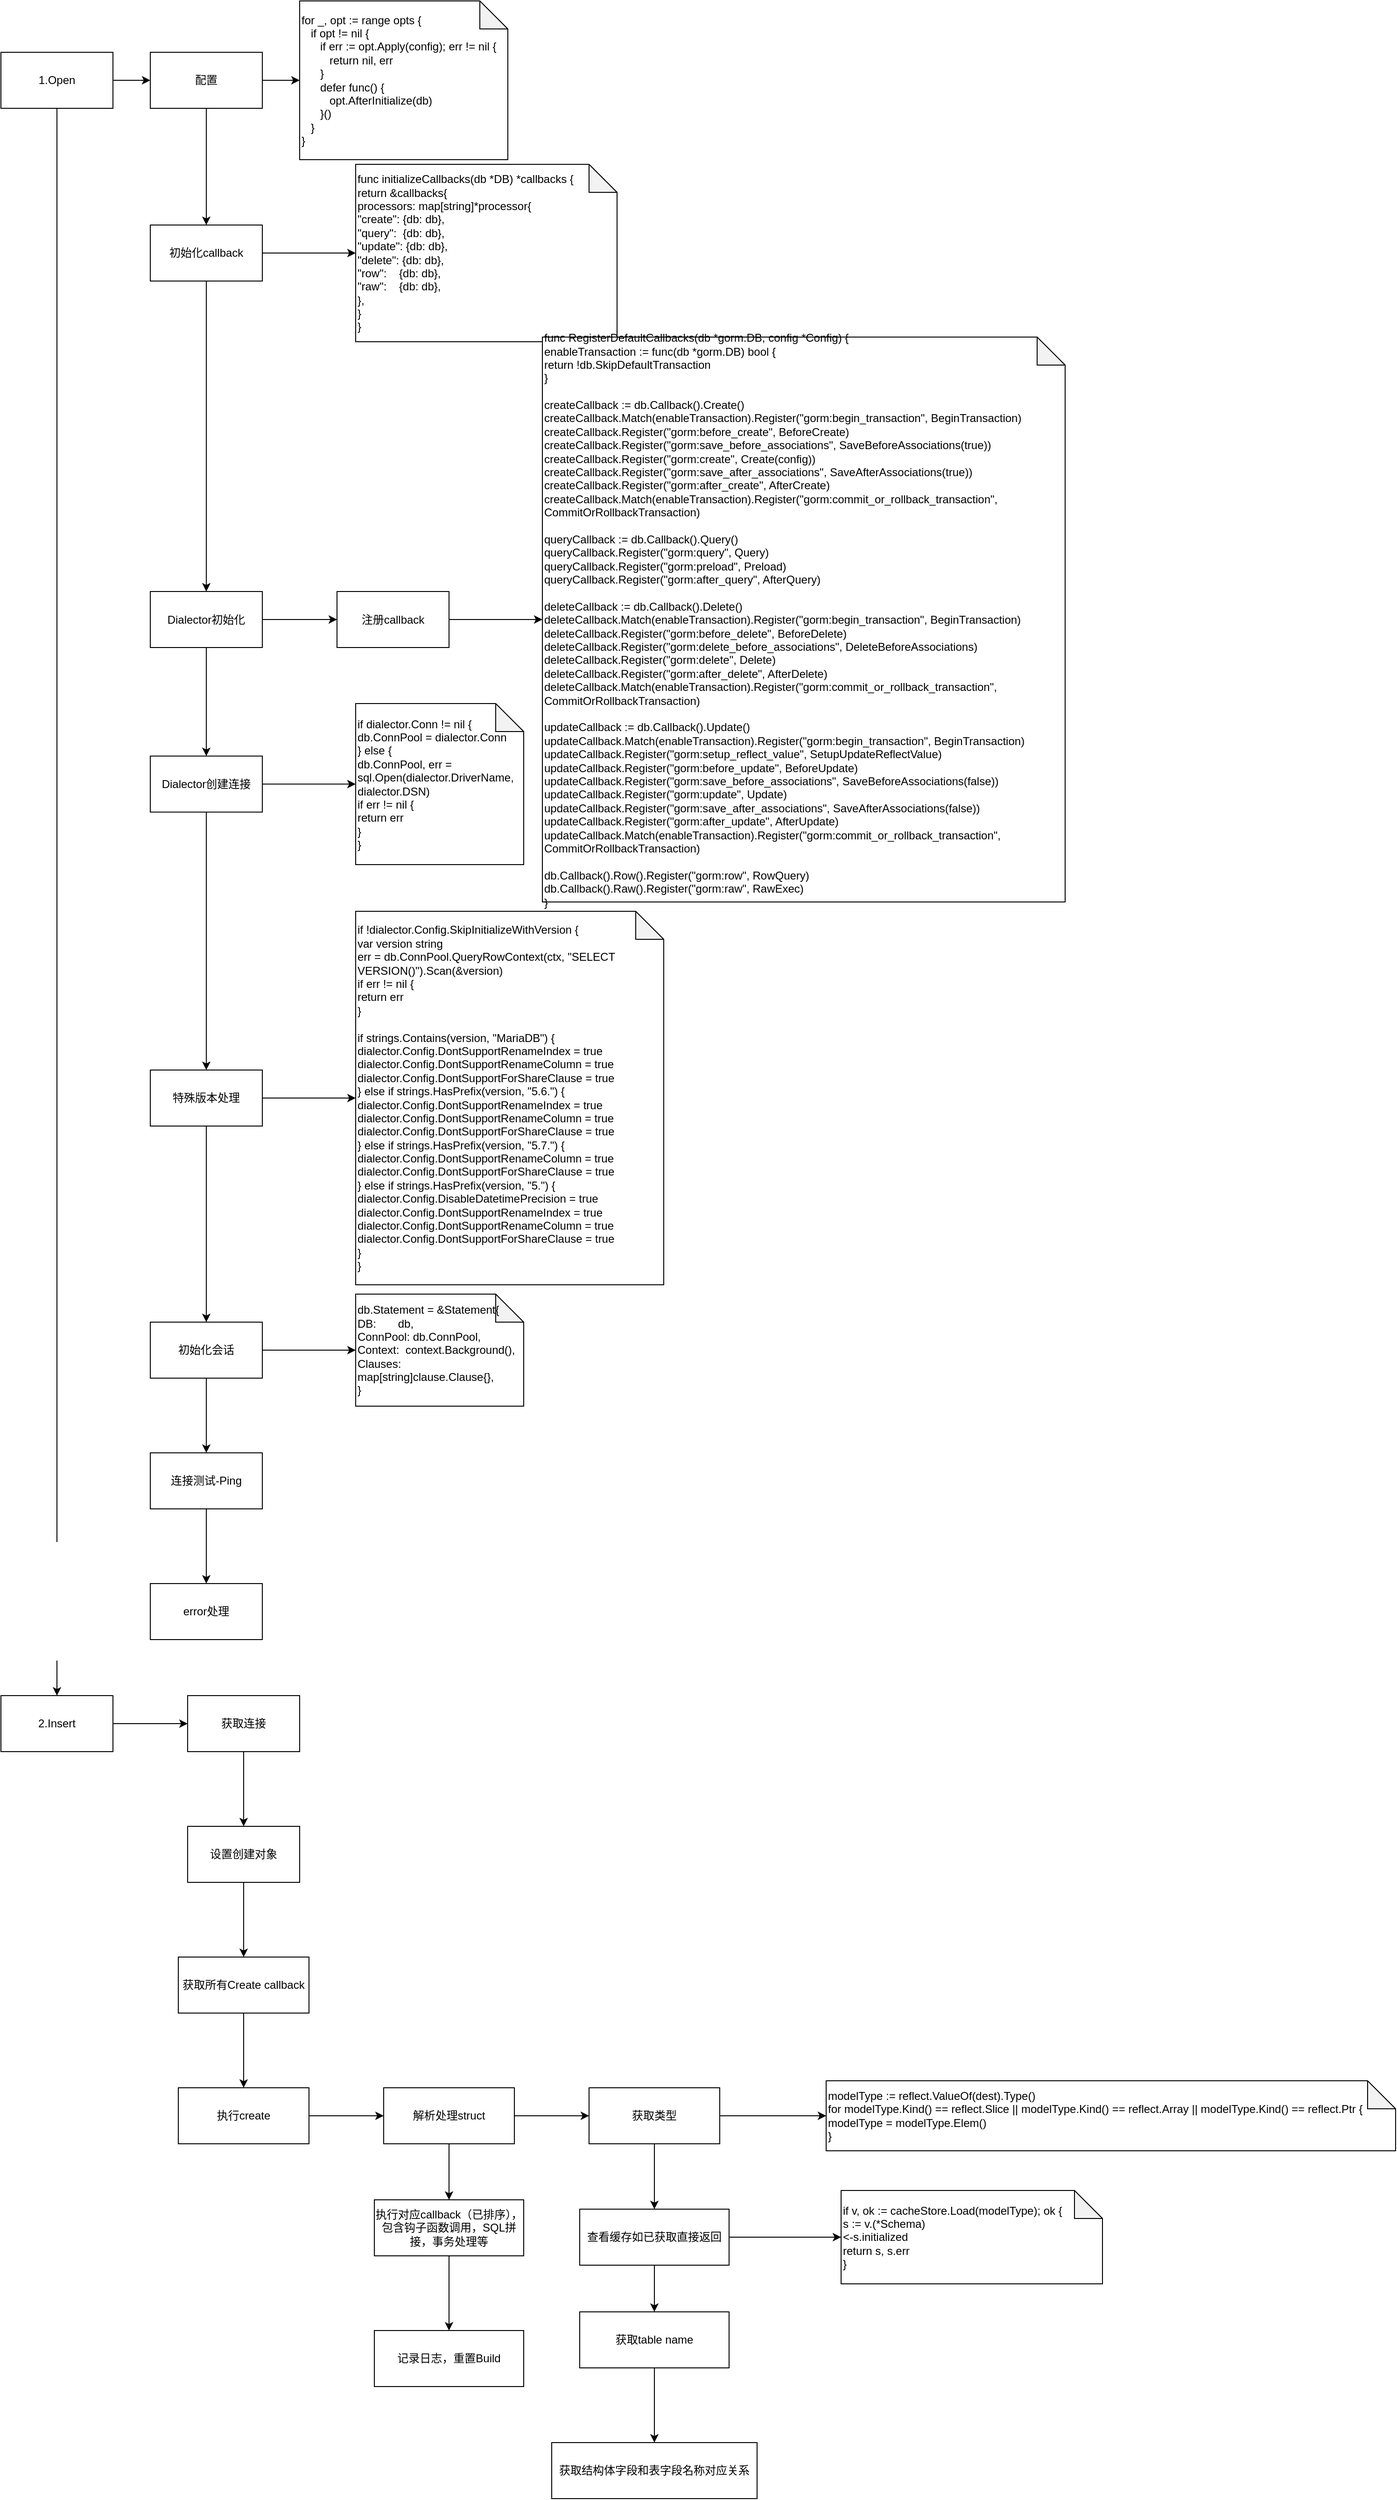 <mxfile version="14.4.9" type="github">
  <diagram id="fwMcvY6XdAKcD49i15a-" name="Page-1">
    <mxGraphModel dx="1052" dy="554" grid="1" gridSize="10" guides="1" tooltips="1" connect="1" arrows="1" fold="1" page="1" pageScale="1" pageWidth="827" pageHeight="1169" math="0" shadow="0">
      <root>
        <mxCell id="0" />
        <mxCell id="1" parent="0" />
        <mxCell id="A2JY4CL3hP6H36Dgf9bo-6" value="" style="edgeStyle=orthogonalEdgeStyle;rounded=0;orthogonalLoop=1;jettySize=auto;html=1;" edge="1" parent="1" source="A2JY4CL3hP6H36Dgf9bo-1" target="A2JY4CL3hP6H36Dgf9bo-5">
          <mxGeometry relative="1" as="geometry" />
        </mxCell>
        <mxCell id="A2JY4CL3hP6H36Dgf9bo-40" value="" style="edgeStyle=orthogonalEdgeStyle;rounded=0;orthogonalLoop=1;jettySize=auto;html=1;" edge="1" parent="1" source="A2JY4CL3hP6H36Dgf9bo-1" target="A2JY4CL3hP6H36Dgf9bo-39">
          <mxGeometry relative="1" as="geometry" />
        </mxCell>
        <mxCell id="A2JY4CL3hP6H36Dgf9bo-1" value="1.Open" style="rounded=0;whiteSpace=wrap;html=1;" vertex="1" parent="1">
          <mxGeometry x="160" y="60" width="120" height="60" as="geometry" />
        </mxCell>
        <mxCell id="A2JY4CL3hP6H36Dgf9bo-10" value="" style="edgeStyle=orthogonalEdgeStyle;rounded=0;orthogonalLoop=1;jettySize=auto;html=1;" edge="1" parent="1" source="A2JY4CL3hP6H36Dgf9bo-5" target="A2JY4CL3hP6H36Dgf9bo-9">
          <mxGeometry relative="1" as="geometry" />
        </mxCell>
        <mxCell id="A2JY4CL3hP6H36Dgf9bo-12" value="" style="edgeStyle=orthogonalEdgeStyle;rounded=0;orthogonalLoop=1;jettySize=auto;html=1;" edge="1" parent="1" source="A2JY4CL3hP6H36Dgf9bo-5" target="A2JY4CL3hP6H36Dgf9bo-11">
          <mxGeometry relative="1" as="geometry" />
        </mxCell>
        <mxCell id="A2JY4CL3hP6H36Dgf9bo-5" value="配置" style="rounded=0;whiteSpace=wrap;html=1;" vertex="1" parent="1">
          <mxGeometry x="320" y="60" width="120" height="60" as="geometry" />
        </mxCell>
        <mxCell id="A2JY4CL3hP6H36Dgf9bo-9" value="&lt;div&gt;for _, opt := range opts {&lt;/div&gt;&lt;div&gt;&amp;nbsp; &amp;nbsp;if opt != nil {&lt;/div&gt;&lt;div&gt;&amp;nbsp; &amp;nbsp; &amp;nbsp; if err := opt.Apply(config); err != nil {&lt;/div&gt;&lt;div&gt;&amp;nbsp; &amp;nbsp; &amp;nbsp; &amp;nbsp; &amp;nbsp;return nil, err&lt;/div&gt;&lt;div&gt;&amp;nbsp; &amp;nbsp; &amp;nbsp; }&lt;/div&gt;&lt;div&gt;&amp;nbsp; &amp;nbsp; &amp;nbsp; defer func() {&lt;/div&gt;&lt;div&gt;&amp;nbsp; &amp;nbsp; &amp;nbsp; &amp;nbsp; &amp;nbsp;opt.AfterInitialize(db)&lt;/div&gt;&lt;div&gt;&amp;nbsp; &amp;nbsp; &amp;nbsp; }()&lt;/div&gt;&lt;div&gt;&amp;nbsp; &amp;nbsp;}&lt;/div&gt;&lt;div&gt;}&lt;/div&gt;" style="shape=note;whiteSpace=wrap;html=1;backgroundOutline=1;darkOpacity=0.05;rounded=0;align=left;" vertex="1" parent="1">
          <mxGeometry x="480" y="5" width="223" height="170" as="geometry" />
        </mxCell>
        <mxCell id="A2JY4CL3hP6H36Dgf9bo-14" value="" style="edgeStyle=orthogonalEdgeStyle;rounded=0;orthogonalLoop=1;jettySize=auto;html=1;" edge="1" parent="1" source="A2JY4CL3hP6H36Dgf9bo-11" target="A2JY4CL3hP6H36Dgf9bo-13">
          <mxGeometry relative="1" as="geometry" />
        </mxCell>
        <mxCell id="A2JY4CL3hP6H36Dgf9bo-16" value="" style="edgeStyle=orthogonalEdgeStyle;rounded=0;orthogonalLoop=1;jettySize=auto;html=1;" edge="1" parent="1" source="A2JY4CL3hP6H36Dgf9bo-11" target="A2JY4CL3hP6H36Dgf9bo-15">
          <mxGeometry relative="1" as="geometry" />
        </mxCell>
        <mxCell id="A2JY4CL3hP6H36Dgf9bo-11" value="初始化callback" style="whiteSpace=wrap;html=1;rounded=0;" vertex="1" parent="1">
          <mxGeometry x="320" y="245" width="120" height="60" as="geometry" />
        </mxCell>
        <mxCell id="A2JY4CL3hP6H36Dgf9bo-13" value="&lt;div&gt;func initializeCallbacks(db *DB) *callbacks {&lt;/div&gt;&lt;div&gt;&lt;span&gt;	&lt;/span&gt;return &amp;amp;callbacks{&lt;/div&gt;&lt;div&gt;&lt;span&gt;		&lt;/span&gt;processors: map[string]*processor{&lt;/div&gt;&lt;div&gt;&lt;span&gt;			&lt;/span&gt;&quot;create&quot;: {db: db},&lt;/div&gt;&lt;div&gt;&lt;span&gt;			&lt;/span&gt;&quot;query&quot;:&amp;nbsp; {db: db},&lt;/div&gt;&lt;div&gt;&lt;span&gt;			&lt;/span&gt;&quot;update&quot;: {db: db},&lt;/div&gt;&lt;div&gt;&lt;span&gt;			&lt;/span&gt;&quot;delete&quot;: {db: db},&lt;/div&gt;&lt;div&gt;&lt;span&gt;			&lt;/span&gt;&quot;row&quot;:&amp;nbsp; &amp;nbsp; {db: db},&lt;/div&gt;&lt;div&gt;&lt;span&gt;			&lt;/span&gt;&quot;raw&quot;:&amp;nbsp; &amp;nbsp; {db: db},&lt;/div&gt;&lt;div&gt;&lt;span&gt;		&lt;/span&gt;},&lt;/div&gt;&lt;div&gt;&lt;span&gt;	&lt;/span&gt;}&lt;/div&gt;&lt;div&gt;}&lt;/div&gt;" style="shape=note;whiteSpace=wrap;html=1;backgroundOutline=1;darkOpacity=0.05;rounded=0;align=left;" vertex="1" parent="1">
          <mxGeometry x="540" y="180" width="280" height="190" as="geometry" />
        </mxCell>
        <mxCell id="A2JY4CL3hP6H36Dgf9bo-18" value="" style="edgeStyle=orthogonalEdgeStyle;rounded=0;orthogonalLoop=1;jettySize=auto;html=1;" edge="1" parent="1" source="A2JY4CL3hP6H36Dgf9bo-15" target="A2JY4CL3hP6H36Dgf9bo-17">
          <mxGeometry relative="1" as="geometry" />
        </mxCell>
        <mxCell id="A2JY4CL3hP6H36Dgf9bo-22" value="" style="edgeStyle=orthogonalEdgeStyle;rounded=0;orthogonalLoop=1;jettySize=auto;html=1;" edge="1" parent="1" source="A2JY4CL3hP6H36Dgf9bo-15" target="A2JY4CL3hP6H36Dgf9bo-21">
          <mxGeometry relative="1" as="geometry" />
        </mxCell>
        <mxCell id="A2JY4CL3hP6H36Dgf9bo-15" value="Dialector初始化" style="whiteSpace=wrap;html=1;rounded=0;" vertex="1" parent="1">
          <mxGeometry x="320" y="637.5" width="120" height="60" as="geometry" />
        </mxCell>
        <mxCell id="A2JY4CL3hP6H36Dgf9bo-20" value="" style="edgeStyle=orthogonalEdgeStyle;rounded=0;orthogonalLoop=1;jettySize=auto;html=1;" edge="1" parent="1" source="A2JY4CL3hP6H36Dgf9bo-17" target="A2JY4CL3hP6H36Dgf9bo-19">
          <mxGeometry relative="1" as="geometry" />
        </mxCell>
        <mxCell id="A2JY4CL3hP6H36Dgf9bo-17" value="注册callback" style="whiteSpace=wrap;html=1;rounded=0;" vertex="1" parent="1">
          <mxGeometry x="520" y="637.5" width="120" height="60" as="geometry" />
        </mxCell>
        <mxCell id="A2JY4CL3hP6H36Dgf9bo-19" value="&lt;div&gt;func RegisterDefaultCallbacks(db *gorm.DB, config *Config) {&lt;/div&gt;&lt;div&gt;&lt;span&gt;	&lt;/span&gt;enableTransaction := func(db *gorm.DB) bool {&lt;/div&gt;&lt;div&gt;&lt;span&gt;		&lt;/span&gt;return !db.SkipDefaultTransaction&lt;/div&gt;&lt;div&gt;&lt;span&gt;	&lt;/span&gt;}&lt;/div&gt;&lt;div&gt;&lt;br&gt;&lt;/div&gt;&lt;div&gt;&lt;span&gt;	&lt;/span&gt;createCallback := db.Callback().Create()&lt;/div&gt;&lt;div&gt;&lt;span&gt;	&lt;/span&gt;createCallback.Match(enableTransaction).Register(&quot;gorm:begin_transaction&quot;, BeginTransaction)&lt;/div&gt;&lt;div&gt;&lt;span&gt;	&lt;/span&gt;createCallback.Register(&quot;gorm:before_create&quot;, BeforeCreate)&lt;/div&gt;&lt;div&gt;&lt;span&gt;	&lt;/span&gt;createCallback.Register(&quot;gorm:save_before_associations&quot;, SaveBeforeAssociations(true))&lt;/div&gt;&lt;div&gt;&lt;span&gt;	&lt;/span&gt;createCallback.Register(&quot;gorm:create&quot;, Create(config))&lt;/div&gt;&lt;div&gt;&lt;span&gt;	&lt;/span&gt;createCallback.Register(&quot;gorm:save_after_associations&quot;, SaveAfterAssociations(true))&lt;/div&gt;&lt;div&gt;&lt;span&gt;	&lt;/span&gt;createCallback.Register(&quot;gorm:after_create&quot;, AfterCreate)&lt;/div&gt;&lt;div&gt;&lt;span&gt;	&lt;/span&gt;createCallback.Match(enableTransaction).Register(&quot;gorm:commit_or_rollback_transaction&quot;, CommitOrRollbackTransaction)&lt;/div&gt;&lt;div&gt;&lt;br&gt;&lt;/div&gt;&lt;div&gt;&lt;span&gt;	&lt;/span&gt;queryCallback := db.Callback().Query()&lt;/div&gt;&lt;div&gt;&lt;span&gt;	&lt;/span&gt;queryCallback.Register(&quot;gorm:query&quot;, Query)&lt;/div&gt;&lt;div&gt;&lt;span&gt;	&lt;/span&gt;queryCallback.Register(&quot;gorm:preload&quot;, Preload)&lt;/div&gt;&lt;div&gt;&lt;span&gt;	&lt;/span&gt;queryCallback.Register(&quot;gorm:after_query&quot;, AfterQuery)&lt;/div&gt;&lt;div&gt;&lt;br&gt;&lt;/div&gt;&lt;div&gt;&lt;span&gt;	&lt;/span&gt;deleteCallback := db.Callback().Delete()&lt;/div&gt;&lt;div&gt;&lt;span&gt;	&lt;/span&gt;deleteCallback.Match(enableTransaction).Register(&quot;gorm:begin_transaction&quot;, BeginTransaction)&lt;/div&gt;&lt;div&gt;&lt;span&gt;	&lt;/span&gt;deleteCallback.Register(&quot;gorm:before_delete&quot;, BeforeDelete)&lt;/div&gt;&lt;div&gt;&lt;span&gt;	&lt;/span&gt;deleteCallback.Register(&quot;gorm:delete_before_associations&quot;, DeleteBeforeAssociations)&lt;/div&gt;&lt;div&gt;&lt;span&gt;	&lt;/span&gt;deleteCallback.Register(&quot;gorm:delete&quot;, Delete)&lt;/div&gt;&lt;div&gt;&lt;span&gt;	&lt;/span&gt;deleteCallback.Register(&quot;gorm:after_delete&quot;, AfterDelete)&lt;/div&gt;&lt;div&gt;&lt;span&gt;	&lt;/span&gt;deleteCallback.Match(enableTransaction).Register(&quot;gorm:commit_or_rollback_transaction&quot;, CommitOrRollbackTransaction)&lt;/div&gt;&lt;div&gt;&lt;br&gt;&lt;/div&gt;&lt;div&gt;&lt;span&gt;	&lt;/span&gt;updateCallback := db.Callback().Update()&lt;/div&gt;&lt;div&gt;&lt;span&gt;	&lt;/span&gt;updateCallback.Match(enableTransaction).Register(&quot;gorm:begin_transaction&quot;, BeginTransaction)&lt;/div&gt;&lt;div&gt;&lt;span&gt;	&lt;/span&gt;updateCallback.Register(&quot;gorm:setup_reflect_value&quot;, SetupUpdateReflectValue)&lt;/div&gt;&lt;div&gt;&lt;span&gt;	&lt;/span&gt;updateCallback.Register(&quot;gorm:before_update&quot;, BeforeUpdate)&lt;/div&gt;&lt;div&gt;&lt;span&gt;	&lt;/span&gt;updateCallback.Register(&quot;gorm:save_before_associations&quot;, SaveBeforeAssociations(false))&lt;/div&gt;&lt;div&gt;&lt;span&gt;	&lt;/span&gt;updateCallback.Register(&quot;gorm:update&quot;, Update)&lt;/div&gt;&lt;div&gt;&lt;span&gt;	&lt;/span&gt;updateCallback.Register(&quot;gorm:save_after_associations&quot;, SaveAfterAssociations(false))&lt;/div&gt;&lt;div&gt;&lt;span&gt;	&lt;/span&gt;updateCallback.Register(&quot;gorm:after_update&quot;, AfterUpdate)&lt;/div&gt;&lt;div&gt;&lt;span&gt;	&lt;/span&gt;updateCallback.Match(enableTransaction).Register(&quot;gorm:commit_or_rollback_transaction&quot;, CommitOrRollbackTransaction)&lt;/div&gt;&lt;div&gt;&lt;br&gt;&lt;/div&gt;&lt;div&gt;&lt;span&gt;	&lt;/span&gt;db.Callback().Row().Register(&quot;gorm:row&quot;, RowQuery)&lt;/div&gt;&lt;div&gt;&lt;span&gt;	&lt;/span&gt;db.Callback().Raw().Register(&quot;gorm:raw&quot;, RawExec)&lt;/div&gt;&lt;div&gt;}&lt;/div&gt;" style="shape=note;whiteSpace=wrap;html=1;backgroundOutline=1;darkOpacity=0.05;rounded=0;align=left;" vertex="1" parent="1">
          <mxGeometry x="740" y="365" width="560" height="605" as="geometry" />
        </mxCell>
        <mxCell id="A2JY4CL3hP6H36Dgf9bo-24" value="" style="edgeStyle=orthogonalEdgeStyle;rounded=0;orthogonalLoop=1;jettySize=auto;html=1;" edge="1" parent="1" source="A2JY4CL3hP6H36Dgf9bo-21" target="A2JY4CL3hP6H36Dgf9bo-23">
          <mxGeometry relative="1" as="geometry" />
        </mxCell>
        <mxCell id="A2JY4CL3hP6H36Dgf9bo-26" value="" style="edgeStyle=orthogonalEdgeStyle;rounded=0;orthogonalLoop=1;jettySize=auto;html=1;" edge="1" parent="1" source="A2JY4CL3hP6H36Dgf9bo-21" target="A2JY4CL3hP6H36Dgf9bo-25">
          <mxGeometry relative="1" as="geometry" />
        </mxCell>
        <mxCell id="A2JY4CL3hP6H36Dgf9bo-21" value="&lt;span&gt;Dialector创建连接&lt;/span&gt;" style="whiteSpace=wrap;html=1;rounded=0;" vertex="1" parent="1">
          <mxGeometry x="320" y="813.75" width="120" height="60" as="geometry" />
        </mxCell>
        <mxCell id="A2JY4CL3hP6H36Dgf9bo-23" value="&lt;div&gt;if dialector.Conn != nil {&lt;/div&gt;&lt;div&gt;&lt;span&gt;	&lt;/span&gt;db.ConnPool = dialector.Conn&lt;/div&gt;&lt;div&gt;} else {&lt;/div&gt;&lt;div&gt;&lt;span&gt;	&lt;/span&gt;db.ConnPool, err = sql.Open(dialector.DriverName, dialector.DSN)&lt;/div&gt;&lt;div&gt;&lt;span&gt;	&lt;/span&gt;if err != nil {&lt;/div&gt;&lt;div&gt;&lt;span&gt;		&lt;/span&gt;return err&lt;/div&gt;&lt;div&gt;&lt;span&gt;	&lt;/span&gt;}&lt;/div&gt;&lt;div&gt;}&lt;/div&gt;" style="shape=note;whiteSpace=wrap;html=1;backgroundOutline=1;darkOpacity=0.05;rounded=0;align=left;" vertex="1" parent="1">
          <mxGeometry x="540" y="757.5" width="180" height="172.5" as="geometry" />
        </mxCell>
        <mxCell id="A2JY4CL3hP6H36Dgf9bo-30" value="" style="edgeStyle=orthogonalEdgeStyle;rounded=0;orthogonalLoop=1;jettySize=auto;html=1;" edge="1" parent="1" source="A2JY4CL3hP6H36Dgf9bo-25" target="A2JY4CL3hP6H36Dgf9bo-29">
          <mxGeometry relative="1" as="geometry" />
        </mxCell>
        <mxCell id="A2JY4CL3hP6H36Dgf9bo-32" value="" style="edgeStyle=orthogonalEdgeStyle;rounded=0;orthogonalLoop=1;jettySize=auto;html=1;" edge="1" parent="1" source="A2JY4CL3hP6H36Dgf9bo-25" target="A2JY4CL3hP6H36Dgf9bo-31">
          <mxGeometry relative="1" as="geometry" />
        </mxCell>
        <mxCell id="A2JY4CL3hP6H36Dgf9bo-25" value="特殊版本处理" style="whiteSpace=wrap;html=1;rounded=0;" vertex="1" parent="1">
          <mxGeometry x="320" y="1150" width="120" height="60" as="geometry" />
        </mxCell>
        <mxCell id="A2JY4CL3hP6H36Dgf9bo-29" value="&lt;div&gt;if !dialector.Config.SkipInitializeWithVersion {&lt;/div&gt;&lt;div&gt;&lt;span&gt;		&lt;/span&gt;var version string&lt;/div&gt;&lt;div&gt;&lt;span&gt;		&lt;/span&gt;err = db.ConnPool.QueryRowContext(ctx, &quot;SELECT VERSION()&quot;).Scan(&amp;amp;version)&lt;/div&gt;&lt;div&gt;&lt;span&gt;		&lt;/span&gt;if err != nil {&lt;/div&gt;&lt;div&gt;&lt;span&gt;			&lt;/span&gt;return err&lt;/div&gt;&lt;div&gt;&lt;span&gt;		&lt;/span&gt;}&lt;/div&gt;&lt;div&gt;&lt;br&gt;&lt;/div&gt;&lt;div&gt;&lt;span&gt;		&lt;/span&gt;if strings.Contains(version, &quot;MariaDB&quot;) {&lt;/div&gt;&lt;div&gt;&lt;span&gt;			&lt;/span&gt;dialector.Config.DontSupportRenameIndex = true&lt;/div&gt;&lt;div&gt;&lt;span&gt;			&lt;/span&gt;dialector.Config.DontSupportRenameColumn = true&lt;/div&gt;&lt;div&gt;&lt;span&gt;			&lt;/span&gt;dialector.Config.DontSupportForShareClause = true&lt;/div&gt;&lt;div&gt;&lt;span&gt;		&lt;/span&gt;} else if strings.HasPrefix(version, &quot;5.6.&quot;) {&lt;/div&gt;&lt;div&gt;&lt;span&gt;			&lt;/span&gt;dialector.Config.DontSupportRenameIndex = true&lt;/div&gt;&lt;div&gt;&lt;span&gt;			&lt;/span&gt;dialector.Config.DontSupportRenameColumn = true&lt;/div&gt;&lt;div&gt;&lt;span&gt;			&lt;/span&gt;dialector.Config.DontSupportForShareClause = true&lt;/div&gt;&lt;div&gt;&lt;span&gt;		&lt;/span&gt;} else if strings.HasPrefix(version, &quot;5.7.&quot;) {&lt;/div&gt;&lt;div&gt;&lt;span&gt;			&lt;/span&gt;dialector.Config.DontSupportRenameColumn = true&lt;/div&gt;&lt;div&gt;&lt;span&gt;			&lt;/span&gt;dialector.Config.DontSupportForShareClause = true&lt;/div&gt;&lt;div&gt;&lt;span&gt;		&lt;/span&gt;} else if strings.HasPrefix(version, &quot;5.&quot;) {&lt;/div&gt;&lt;div&gt;&lt;span&gt;			&lt;/span&gt;dialector.Config.DisableDatetimePrecision = true&lt;/div&gt;&lt;div&gt;&lt;span&gt;			&lt;/span&gt;dialector.Config.DontSupportRenameIndex = true&lt;/div&gt;&lt;div&gt;&lt;span&gt;			&lt;/span&gt;dialector.Config.DontSupportRenameColumn = true&lt;/div&gt;&lt;div&gt;&lt;span&gt;			&lt;/span&gt;dialector.Config.DontSupportForShareClause = true&lt;/div&gt;&lt;div&gt;&lt;span&gt;		&lt;/span&gt;}&lt;/div&gt;&lt;div&gt;&lt;span&gt;	&lt;/span&gt;}&lt;/div&gt;" style="shape=note;whiteSpace=wrap;html=1;backgroundOutline=1;darkOpacity=0.05;rounded=0;align=left;" vertex="1" parent="1">
          <mxGeometry x="540" y="980" width="330" height="400" as="geometry" />
        </mxCell>
        <mxCell id="A2JY4CL3hP6H36Dgf9bo-34" value="" style="edgeStyle=orthogonalEdgeStyle;rounded=0;orthogonalLoop=1;jettySize=auto;html=1;" edge="1" parent="1" source="A2JY4CL3hP6H36Dgf9bo-31" target="A2JY4CL3hP6H36Dgf9bo-33">
          <mxGeometry relative="1" as="geometry" />
        </mxCell>
        <mxCell id="A2JY4CL3hP6H36Dgf9bo-36" value="" style="edgeStyle=orthogonalEdgeStyle;rounded=0;orthogonalLoop=1;jettySize=auto;html=1;" edge="1" parent="1" source="A2JY4CL3hP6H36Dgf9bo-31" target="A2JY4CL3hP6H36Dgf9bo-35">
          <mxGeometry relative="1" as="geometry" />
        </mxCell>
        <mxCell id="A2JY4CL3hP6H36Dgf9bo-31" value="初始化会话" style="whiteSpace=wrap;html=1;rounded=0;" vertex="1" parent="1">
          <mxGeometry x="320" y="1420" width="120" height="60" as="geometry" />
        </mxCell>
        <mxCell id="A2JY4CL3hP6H36Dgf9bo-33" value="&lt;div&gt;db.Statement = &amp;amp;Statement{&lt;/div&gt;&lt;div&gt;&lt;span&gt;		&lt;/span&gt;DB:&amp;nbsp; &amp;nbsp; &amp;nbsp; &amp;nbsp;db,&lt;/div&gt;&lt;div&gt;&lt;span&gt;		&lt;/span&gt;ConnPool: db.ConnPool,&lt;/div&gt;&lt;div&gt;&lt;span&gt;		&lt;/span&gt;Context:&amp;nbsp; context.Background(),&lt;/div&gt;&lt;div&gt;&lt;span&gt;		&lt;/span&gt;Clauses:&amp;nbsp; map[string]clause.Clause{},&lt;/div&gt;&lt;div&gt;&lt;span&gt;	&lt;/span&gt;}&lt;/div&gt;" style="shape=note;whiteSpace=wrap;html=1;backgroundOutline=1;darkOpacity=0.05;rounded=0;align=left;" vertex="1" parent="1">
          <mxGeometry x="540" y="1390" width="180" height="120" as="geometry" />
        </mxCell>
        <mxCell id="A2JY4CL3hP6H36Dgf9bo-38" value="" style="edgeStyle=orthogonalEdgeStyle;rounded=0;orthogonalLoop=1;jettySize=auto;html=1;" edge="1" parent="1" source="A2JY4CL3hP6H36Dgf9bo-35" target="A2JY4CL3hP6H36Dgf9bo-37">
          <mxGeometry relative="1" as="geometry" />
        </mxCell>
        <mxCell id="A2JY4CL3hP6H36Dgf9bo-35" value="连接测试-Ping" style="whiteSpace=wrap;html=1;rounded=0;" vertex="1" parent="1">
          <mxGeometry x="320" y="1560" width="120" height="60" as="geometry" />
        </mxCell>
        <mxCell id="A2JY4CL3hP6H36Dgf9bo-37" value="error处理" style="whiteSpace=wrap;html=1;rounded=0;" vertex="1" parent="1">
          <mxGeometry x="320" y="1700" width="120" height="60" as="geometry" />
        </mxCell>
        <mxCell id="A2JY4CL3hP6H36Dgf9bo-42" value="" style="edgeStyle=orthogonalEdgeStyle;rounded=0;orthogonalLoop=1;jettySize=auto;html=1;" edge="1" parent="1" source="A2JY4CL3hP6H36Dgf9bo-39" target="A2JY4CL3hP6H36Dgf9bo-41">
          <mxGeometry relative="1" as="geometry" />
        </mxCell>
        <mxCell id="A2JY4CL3hP6H36Dgf9bo-39" value="2.Insert" style="whiteSpace=wrap;html=1;rounded=0;" vertex="1" parent="1">
          <mxGeometry x="160" y="1820" width="120" height="60" as="geometry" />
        </mxCell>
        <mxCell id="A2JY4CL3hP6H36Dgf9bo-44" value="" style="edgeStyle=orthogonalEdgeStyle;rounded=0;orthogonalLoop=1;jettySize=auto;html=1;" edge="1" parent="1" source="A2JY4CL3hP6H36Dgf9bo-41" target="A2JY4CL3hP6H36Dgf9bo-43">
          <mxGeometry relative="1" as="geometry" />
        </mxCell>
        <mxCell id="A2JY4CL3hP6H36Dgf9bo-41" value="获取连接" style="whiteSpace=wrap;html=1;rounded=0;" vertex="1" parent="1">
          <mxGeometry x="360" y="1820" width="120" height="60" as="geometry" />
        </mxCell>
        <mxCell id="A2JY4CL3hP6H36Dgf9bo-46" value="" style="edgeStyle=orthogonalEdgeStyle;rounded=0;orthogonalLoop=1;jettySize=auto;html=1;" edge="1" parent="1" source="A2JY4CL3hP6H36Dgf9bo-43" target="A2JY4CL3hP6H36Dgf9bo-45">
          <mxGeometry relative="1" as="geometry" />
        </mxCell>
        <mxCell id="A2JY4CL3hP6H36Dgf9bo-43" value="设置创建对象" style="whiteSpace=wrap;html=1;rounded=0;" vertex="1" parent="1">
          <mxGeometry x="360" y="1960" width="120" height="60" as="geometry" />
        </mxCell>
        <mxCell id="A2JY4CL3hP6H36Dgf9bo-48" value="" style="edgeStyle=orthogonalEdgeStyle;rounded=0;orthogonalLoop=1;jettySize=auto;html=1;" edge="1" parent="1" source="A2JY4CL3hP6H36Dgf9bo-45" target="A2JY4CL3hP6H36Dgf9bo-47">
          <mxGeometry relative="1" as="geometry" />
        </mxCell>
        <mxCell id="A2JY4CL3hP6H36Dgf9bo-45" value="获取所有Create callback" style="whiteSpace=wrap;html=1;rounded=0;" vertex="1" parent="1">
          <mxGeometry x="350" y="2100" width="140" height="60" as="geometry" />
        </mxCell>
        <mxCell id="A2JY4CL3hP6H36Dgf9bo-50" value="" style="edgeStyle=orthogonalEdgeStyle;rounded=0;orthogonalLoop=1;jettySize=auto;html=1;" edge="1" parent="1" source="A2JY4CL3hP6H36Dgf9bo-47" target="A2JY4CL3hP6H36Dgf9bo-49">
          <mxGeometry relative="1" as="geometry" />
        </mxCell>
        <mxCell id="A2JY4CL3hP6H36Dgf9bo-47" value="执行create" style="whiteSpace=wrap;html=1;rounded=0;" vertex="1" parent="1">
          <mxGeometry x="350" y="2240" width="140" height="60" as="geometry" />
        </mxCell>
        <mxCell id="A2JY4CL3hP6H36Dgf9bo-52" value="" style="edgeStyle=orthogonalEdgeStyle;rounded=0;orthogonalLoop=1;jettySize=auto;html=1;entryX=0.5;entryY=0;entryDx=0;entryDy=0;" edge="1" parent="1" source="A2JY4CL3hP6H36Dgf9bo-49" target="A2JY4CL3hP6H36Dgf9bo-53">
          <mxGeometry relative="1" as="geometry">
            <mxPoint x="640" y="2440" as="targetPoint" />
          </mxGeometry>
        </mxCell>
        <mxCell id="A2JY4CL3hP6H36Dgf9bo-58" value="" style="edgeStyle=orthogonalEdgeStyle;rounded=0;orthogonalLoop=1;jettySize=auto;html=1;" edge="1" parent="1" source="A2JY4CL3hP6H36Dgf9bo-49" target="A2JY4CL3hP6H36Dgf9bo-57">
          <mxGeometry relative="1" as="geometry" />
        </mxCell>
        <mxCell id="A2JY4CL3hP6H36Dgf9bo-49" value="解析处理struct" style="whiteSpace=wrap;html=1;rounded=0;" vertex="1" parent="1">
          <mxGeometry x="570" y="2240" width="140" height="60" as="geometry" />
        </mxCell>
        <mxCell id="A2JY4CL3hP6H36Dgf9bo-56" value="" style="edgeStyle=orthogonalEdgeStyle;rounded=0;orthogonalLoop=1;jettySize=auto;html=1;" edge="1" parent="1" source="A2JY4CL3hP6H36Dgf9bo-53" target="A2JY4CL3hP6H36Dgf9bo-55">
          <mxGeometry relative="1" as="geometry" />
        </mxCell>
        <mxCell id="A2JY4CL3hP6H36Dgf9bo-53" value="执行对应callback（已排序），包含钩子函数调用，SQL拼接，事务处理等" style="whiteSpace=wrap;html=1;rounded=0;" vertex="1" parent="1">
          <mxGeometry x="560" y="2360" width="160" height="60" as="geometry" />
        </mxCell>
        <mxCell id="A2JY4CL3hP6H36Dgf9bo-55" value="记录日志，重置Build" style="whiteSpace=wrap;html=1;rounded=0;" vertex="1" parent="1">
          <mxGeometry x="560" y="2500" width="160" height="60" as="geometry" />
        </mxCell>
        <mxCell id="A2JY4CL3hP6H36Dgf9bo-60" value="" style="edgeStyle=orthogonalEdgeStyle;rounded=0;orthogonalLoop=1;jettySize=auto;html=1;" edge="1" parent="1" source="A2JY4CL3hP6H36Dgf9bo-57" target="A2JY4CL3hP6H36Dgf9bo-59">
          <mxGeometry relative="1" as="geometry" />
        </mxCell>
        <mxCell id="A2JY4CL3hP6H36Dgf9bo-63" value="" style="edgeStyle=orthogonalEdgeStyle;rounded=0;orthogonalLoop=1;jettySize=auto;html=1;" edge="1" parent="1" source="A2JY4CL3hP6H36Dgf9bo-57" target="A2JY4CL3hP6H36Dgf9bo-62">
          <mxGeometry relative="1" as="geometry" />
        </mxCell>
        <mxCell id="A2JY4CL3hP6H36Dgf9bo-57" value="获取类型" style="whiteSpace=wrap;html=1;rounded=0;" vertex="1" parent="1">
          <mxGeometry x="790" y="2240" width="140" height="60" as="geometry" />
        </mxCell>
        <mxCell id="A2JY4CL3hP6H36Dgf9bo-59" value="&lt;div&gt;modelType := reflect.ValueOf(dest).Type()&lt;/div&gt;&lt;div&gt;&lt;span&gt;	&lt;/span&gt;for modelType.Kind() == reflect.Slice || modelType.Kind() == reflect.Array || modelType.Kind() == reflect.Ptr {&lt;/div&gt;&lt;div&gt;&lt;span&gt;		&lt;/span&gt;modelType = modelType.Elem()&lt;/div&gt;&lt;div&gt;&lt;span&gt;	&lt;/span&gt;}&lt;/div&gt;" style="shape=note;whiteSpace=wrap;html=1;backgroundOutline=1;darkOpacity=0.05;rounded=0;align=left;" vertex="1" parent="1">
          <mxGeometry x="1044" y="2232.5" width="610" height="75" as="geometry" />
        </mxCell>
        <mxCell id="A2JY4CL3hP6H36Dgf9bo-65" value="" style="edgeStyle=orthogonalEdgeStyle;rounded=0;orthogonalLoop=1;jettySize=auto;html=1;" edge="1" parent="1" source="A2JY4CL3hP6H36Dgf9bo-62" target="A2JY4CL3hP6H36Dgf9bo-64">
          <mxGeometry relative="1" as="geometry" />
        </mxCell>
        <mxCell id="A2JY4CL3hP6H36Dgf9bo-67" value="" style="edgeStyle=orthogonalEdgeStyle;rounded=0;orthogonalLoop=1;jettySize=auto;html=1;" edge="1" parent="1" source="A2JY4CL3hP6H36Dgf9bo-62" target="A2JY4CL3hP6H36Dgf9bo-66">
          <mxGeometry relative="1" as="geometry" />
        </mxCell>
        <mxCell id="A2JY4CL3hP6H36Dgf9bo-62" value="查看缓存如已获取直接返回" style="whiteSpace=wrap;html=1;rounded=0;" vertex="1" parent="1">
          <mxGeometry x="780" y="2370" width="160" height="60" as="geometry" />
        </mxCell>
        <mxCell id="A2JY4CL3hP6H36Dgf9bo-64" value="&lt;div&gt;if v, ok := cacheStore.Load(modelType); ok {&lt;/div&gt;&lt;div&gt;&lt;span&gt;		&lt;/span&gt;s := v.(*Schema)&lt;/div&gt;&lt;div&gt;&lt;span&gt;		&lt;/span&gt;&amp;lt;-s.initialized&lt;/div&gt;&lt;div&gt;&lt;span&gt;		&lt;/span&gt;return s, s.err&lt;/div&gt;&lt;div&gt;&lt;span&gt;	&lt;/span&gt;}&lt;/div&gt;" style="shape=note;whiteSpace=wrap;html=1;backgroundOutline=1;darkOpacity=0.05;rounded=0;align=left;" vertex="1" parent="1">
          <mxGeometry x="1060" y="2350" width="280" height="100" as="geometry" />
        </mxCell>
        <mxCell id="A2JY4CL3hP6H36Dgf9bo-69" value="" style="edgeStyle=orthogonalEdgeStyle;rounded=0;orthogonalLoop=1;jettySize=auto;html=1;" edge="1" parent="1" source="A2JY4CL3hP6H36Dgf9bo-66" target="A2JY4CL3hP6H36Dgf9bo-68">
          <mxGeometry relative="1" as="geometry" />
        </mxCell>
        <mxCell id="A2JY4CL3hP6H36Dgf9bo-66" value="获取table name" style="whiteSpace=wrap;html=1;rounded=0;" vertex="1" parent="1">
          <mxGeometry x="780" y="2480" width="160" height="60" as="geometry" />
        </mxCell>
        <mxCell id="A2JY4CL3hP6H36Dgf9bo-68" value="获取结构体字段和表字段名称对应关系" style="whiteSpace=wrap;html=1;rounded=0;" vertex="1" parent="1">
          <mxGeometry x="750" y="2620" width="220" height="60" as="geometry" />
        </mxCell>
      </root>
    </mxGraphModel>
  </diagram>
</mxfile>
